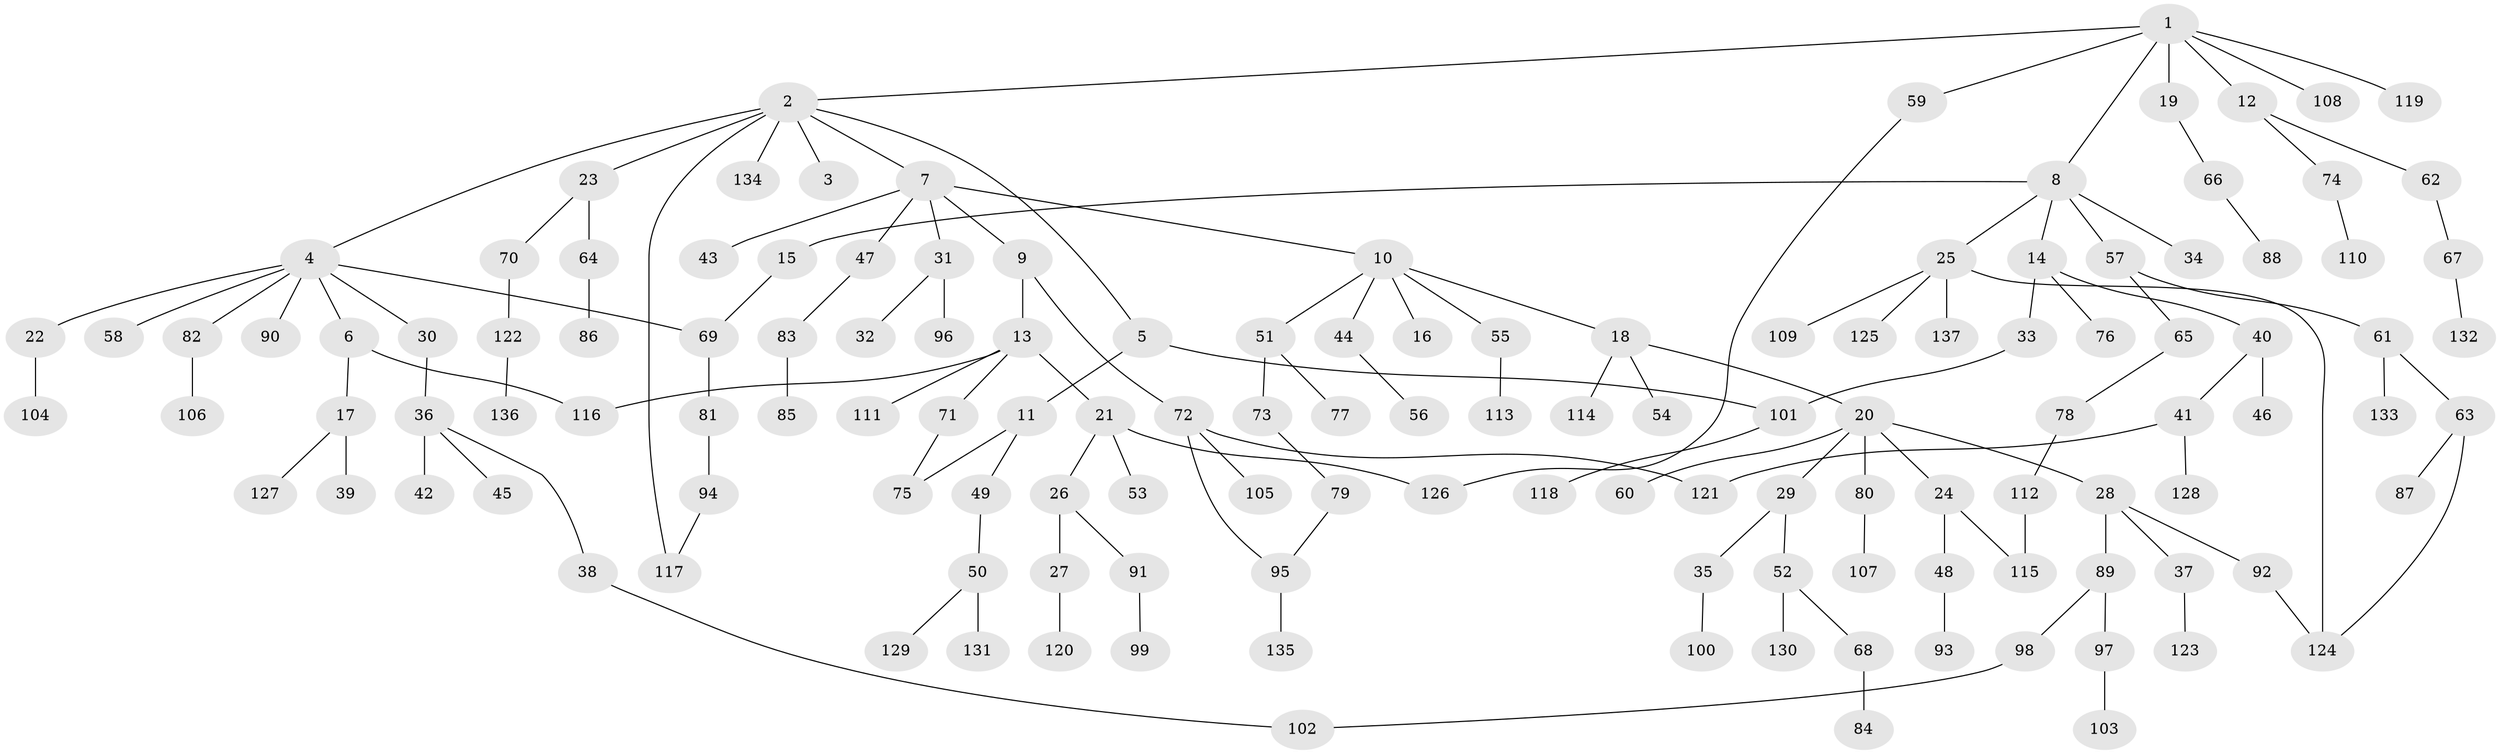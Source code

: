 // coarse degree distribution, {7: 0.020833333333333332, 9: 0.010416666666666666, 1: 0.4895833333333333, 8: 0.010416666666666666, 4: 0.0625, 6: 0.03125, 3: 0.19791666666666666, 2: 0.16666666666666666, 5: 0.010416666666666666}
// Generated by graph-tools (version 1.1) at 2025/51/02/27/25 19:51:36]
// undirected, 137 vertices, 148 edges
graph export_dot {
graph [start="1"]
  node [color=gray90,style=filled];
  1;
  2;
  3;
  4;
  5;
  6;
  7;
  8;
  9;
  10;
  11;
  12;
  13;
  14;
  15;
  16;
  17;
  18;
  19;
  20;
  21;
  22;
  23;
  24;
  25;
  26;
  27;
  28;
  29;
  30;
  31;
  32;
  33;
  34;
  35;
  36;
  37;
  38;
  39;
  40;
  41;
  42;
  43;
  44;
  45;
  46;
  47;
  48;
  49;
  50;
  51;
  52;
  53;
  54;
  55;
  56;
  57;
  58;
  59;
  60;
  61;
  62;
  63;
  64;
  65;
  66;
  67;
  68;
  69;
  70;
  71;
  72;
  73;
  74;
  75;
  76;
  77;
  78;
  79;
  80;
  81;
  82;
  83;
  84;
  85;
  86;
  87;
  88;
  89;
  90;
  91;
  92;
  93;
  94;
  95;
  96;
  97;
  98;
  99;
  100;
  101;
  102;
  103;
  104;
  105;
  106;
  107;
  108;
  109;
  110;
  111;
  112;
  113;
  114;
  115;
  116;
  117;
  118;
  119;
  120;
  121;
  122;
  123;
  124;
  125;
  126;
  127;
  128;
  129;
  130;
  131;
  132;
  133;
  134;
  135;
  136;
  137;
  1 -- 2;
  1 -- 8;
  1 -- 12;
  1 -- 19;
  1 -- 59;
  1 -- 108;
  1 -- 119;
  2 -- 3;
  2 -- 4;
  2 -- 5;
  2 -- 7;
  2 -- 23;
  2 -- 134;
  2 -- 117;
  4 -- 6;
  4 -- 22;
  4 -- 30;
  4 -- 58;
  4 -- 69;
  4 -- 82;
  4 -- 90;
  5 -- 11;
  5 -- 101;
  6 -- 17;
  6 -- 116;
  7 -- 9;
  7 -- 10;
  7 -- 31;
  7 -- 43;
  7 -- 47;
  8 -- 14;
  8 -- 15;
  8 -- 25;
  8 -- 34;
  8 -- 57;
  9 -- 13;
  9 -- 72;
  10 -- 16;
  10 -- 18;
  10 -- 44;
  10 -- 51;
  10 -- 55;
  11 -- 49;
  11 -- 75;
  12 -- 62;
  12 -- 74;
  13 -- 21;
  13 -- 71;
  13 -- 111;
  13 -- 116;
  14 -- 33;
  14 -- 40;
  14 -- 76;
  15 -- 69;
  17 -- 39;
  17 -- 127;
  18 -- 20;
  18 -- 54;
  18 -- 114;
  19 -- 66;
  20 -- 24;
  20 -- 28;
  20 -- 29;
  20 -- 60;
  20 -- 80;
  21 -- 26;
  21 -- 53;
  21 -- 126;
  22 -- 104;
  23 -- 64;
  23 -- 70;
  24 -- 48;
  24 -- 115;
  25 -- 109;
  25 -- 125;
  25 -- 137;
  25 -- 124;
  26 -- 27;
  26 -- 91;
  27 -- 120;
  28 -- 37;
  28 -- 89;
  28 -- 92;
  29 -- 35;
  29 -- 52;
  30 -- 36;
  31 -- 32;
  31 -- 96;
  33 -- 101;
  35 -- 100;
  36 -- 38;
  36 -- 42;
  36 -- 45;
  37 -- 123;
  38 -- 102;
  40 -- 41;
  40 -- 46;
  41 -- 128;
  41 -- 121;
  44 -- 56;
  47 -- 83;
  48 -- 93;
  49 -- 50;
  50 -- 129;
  50 -- 131;
  51 -- 73;
  51 -- 77;
  52 -- 68;
  52 -- 130;
  55 -- 113;
  57 -- 61;
  57 -- 65;
  59 -- 126;
  61 -- 63;
  61 -- 133;
  62 -- 67;
  63 -- 87;
  63 -- 124;
  64 -- 86;
  65 -- 78;
  66 -- 88;
  67 -- 132;
  68 -- 84;
  69 -- 81;
  70 -- 122;
  71 -- 75;
  72 -- 105;
  72 -- 121;
  72 -- 95;
  73 -- 79;
  74 -- 110;
  78 -- 112;
  79 -- 95;
  80 -- 107;
  81 -- 94;
  82 -- 106;
  83 -- 85;
  89 -- 97;
  89 -- 98;
  91 -- 99;
  92 -- 124;
  94 -- 117;
  95 -- 135;
  97 -- 103;
  98 -- 102;
  101 -- 118;
  112 -- 115;
  122 -- 136;
}
